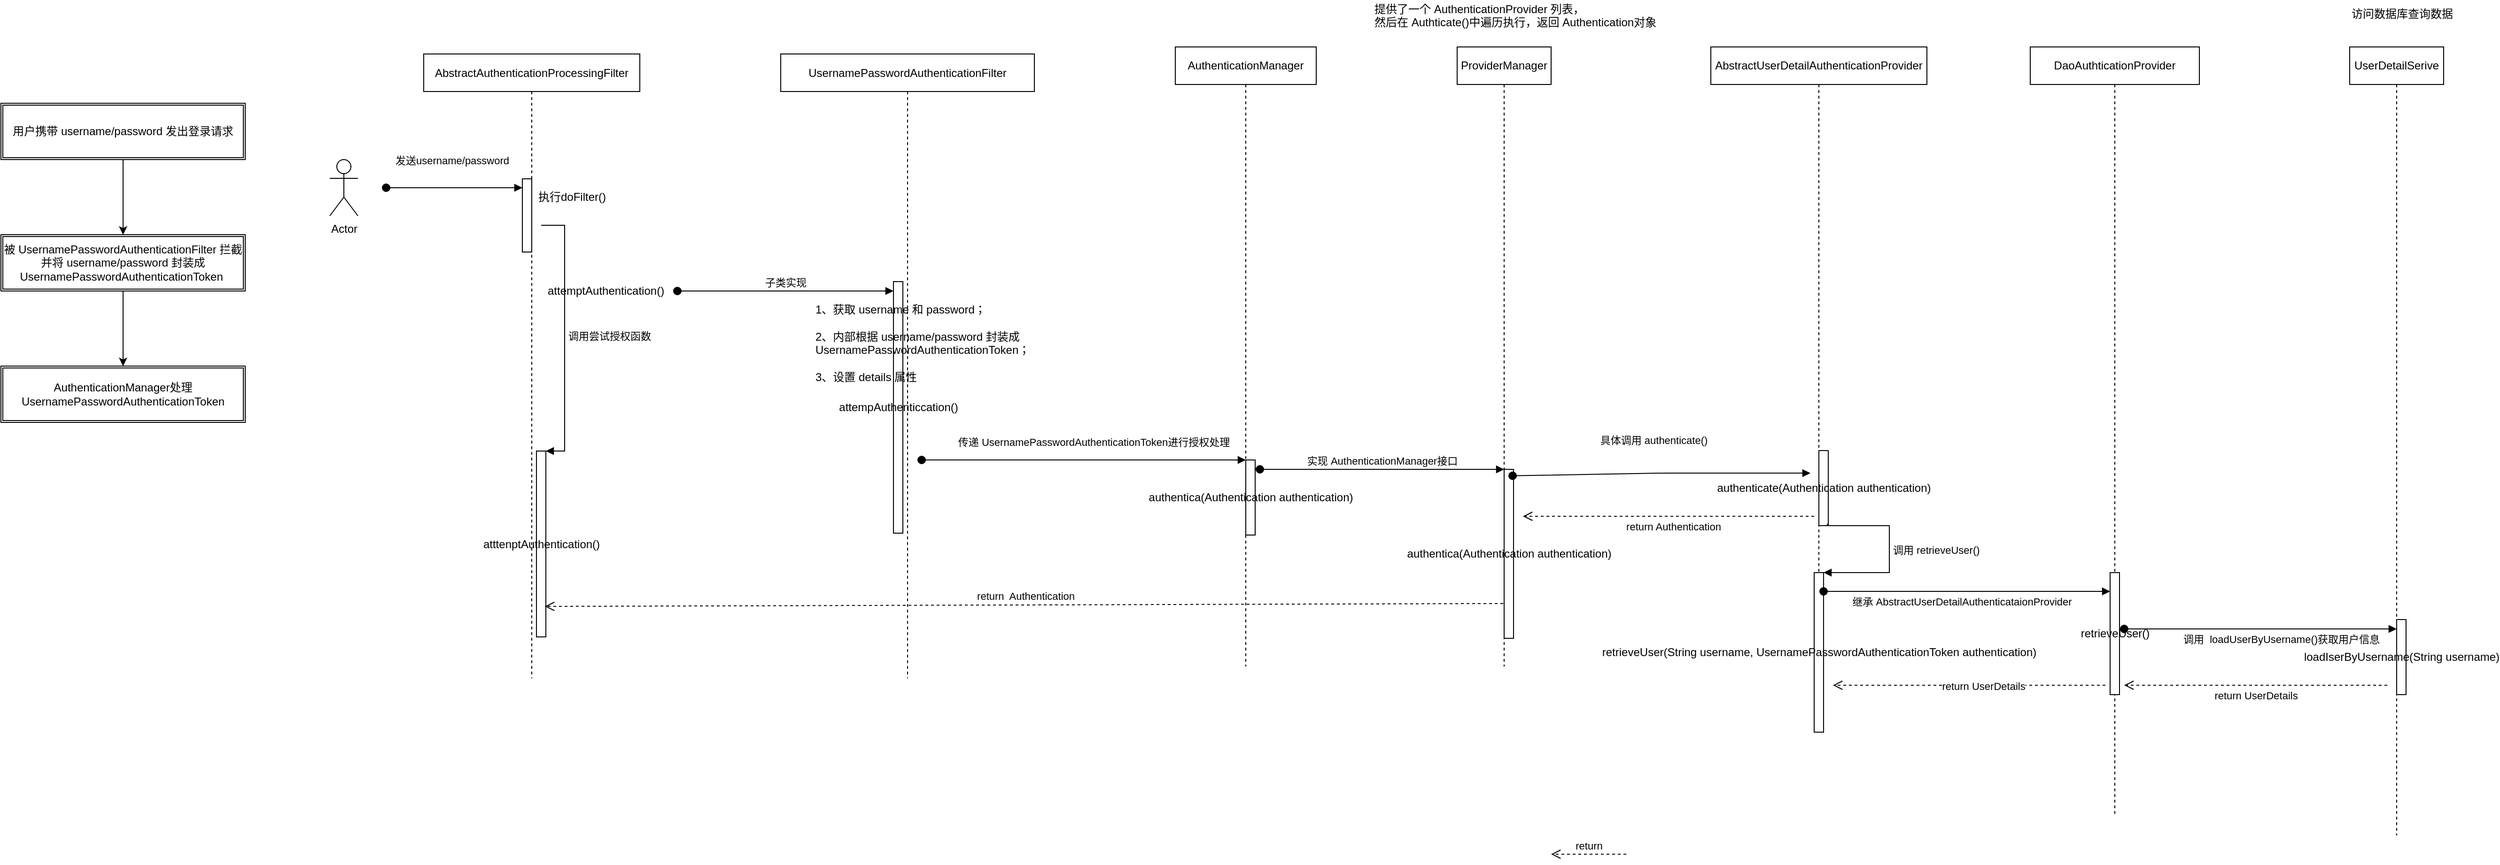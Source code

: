 <mxfile version="12.2.4" pages="1"><diagram id="n304T7NP50uIU3bIEmcj" name="Page-1"><mxGraphModel dx="1529" dy="803" grid="1" gridSize="10" guides="1" tooltips="1" connect="1" arrows="1" fold="1" page="1" pageScale="1" pageWidth="827" pageHeight="1169" math="0" shadow="0"><root><mxCell id="0"/><mxCell id="1" parent="0"/><mxCell id="7" value="用户携带 username/password 发出登录请求" style="shape=ext;double=1;rounded=0;whiteSpace=wrap;html=1;" parent="1" vertex="1"><mxGeometry x="230" y="140" width="260" height="60" as="geometry"/></mxCell><mxCell id="8" value="" style="endArrow=classic;html=1;exitX=0.5;exitY=1;exitDx=0;exitDy=0;" parent="1" source="7" edge="1"><mxGeometry width="50" height="50" relative="1" as="geometry"><mxPoint x="230" y="270" as="sourcePoint"/><mxPoint x="360" y="280" as="targetPoint"/></mxGeometry></mxCell><mxCell id="11" style="edgeStyle=orthogonalEdgeStyle;rounded=0;orthogonalLoop=1;jettySize=auto;html=1;exitX=0.5;exitY=1;exitDx=0;exitDy=0;" parent="1" source="9" target="10" edge="1"><mxGeometry relative="1" as="geometry"><Array as="points"><mxPoint x="360" y="380"/><mxPoint x="360" y="380"/></Array></mxGeometry></mxCell><mxCell id="9" value="被 UsernamePasswordAuthenticationFilter 拦截并将 username/password 封装成 UsernamePasswordAuthenticationToken&amp;nbsp;" style="shape=ext;double=1;rounded=0;whiteSpace=wrap;html=1;" parent="1" vertex="1"><mxGeometry x="230" y="280" width="260" height="60" as="geometry"/></mxCell><mxCell id="10" value="AuthenticationManager处理 UsernamePasswordAuthenticationToken" style="shape=ext;double=1;rounded=0;whiteSpace=wrap;html=1;" parent="1" vertex="1"><mxGeometry x="230" y="420" width="260" height="60" as="geometry"/></mxCell><mxCell id="15" value="UsernamePasswordAuthenticationFilter&lt;br&gt;" style="shape=umlLifeline;perimeter=lifelinePerimeter;whiteSpace=wrap;html=1;container=1;collapsible=0;recursiveResize=0;outlineConnect=0;" parent="1" vertex="1"><mxGeometry x="1060" y="87.5" width="270" height="665" as="geometry"/></mxCell><mxCell id="40" value="attempAuthenticcation()" style="html=1;points=[];perimeter=orthogonalPerimeter;" parent="15" vertex="1"><mxGeometry x="120" y="242.5" width="10" height="268" as="geometry"/></mxCell><mxCell id="43" value="1、获取 username 和 password；&lt;br&gt;&lt;br&gt;2、内部根据 username/password 封装成 &lt;br&gt;UsernamePasswordAuthenticationToken；&lt;br&gt;&lt;br&gt;3、设置 details 属性" style="text;html=1;resizable=0;points=[];autosize=1;align=left;verticalAlign=top;spacingTop=-4;" parent="15" vertex="1"><mxGeometry x="35" y="262.5" width="240" height="90" as="geometry"/></mxCell><mxCell id="16" value="AbstractAuthenticationProcessingFilter" style="shape=umlLifeline;perimeter=lifelinePerimeter;whiteSpace=wrap;html=1;container=1;collapsible=0;recursiveResize=0;outlineConnect=0;" parent="1" vertex="1"><mxGeometry x="680" y="87.5" width="230" height="665" as="geometry"/></mxCell><mxCell id="19" value="" style="html=1;points=[];perimeter=orthogonalPerimeter;" parent="16" vertex="1"><mxGeometry x="105" y="133" width="10" height="78" as="geometry"/></mxCell><mxCell id="20" value="发送username/password" style="html=1;verticalAlign=bottom;startArrow=oval;endArrow=block;startSize=8;" parent="16" target="19" edge="1"><mxGeometry x="-0.035" y="20" relative="1" as="geometry"><mxPoint x="-40" y="142.5" as="sourcePoint"/><mxPoint as="offset"/></mxGeometry></mxCell><mxCell id="26" value="atttenptAuthentication()" style="html=1;points=[];perimeter=orthogonalPerimeter;" parent="16" vertex="1"><mxGeometry x="120" y="423" width="10" height="198" as="geometry"/></mxCell><mxCell id="27" value="调用尝试授权函数" style="edgeStyle=orthogonalEdgeStyle;html=1;align=left;spacingLeft=2;endArrow=block;rounded=0;entryX=1;entryY=0;" parent="16" target="26" edge="1"><mxGeometry relative="1" as="geometry"><mxPoint x="125" y="182.5" as="sourcePoint"/><Array as="points"><mxPoint x="150" y="182.5"/></Array></mxGeometry></mxCell><mxCell id="17" value="AuthenticationManager" style="shape=umlLifeline;perimeter=lifelinePerimeter;whiteSpace=wrap;html=1;container=1;collapsible=0;recursiveResize=0;outlineConnect=0;" parent="1" vertex="1"><mxGeometry x="1480" y="80" width="150" height="660" as="geometry"/></mxCell><mxCell id="46" value="authentica(Authentication authentication)" style="html=1;points=[];perimeter=orthogonalPerimeter;" parent="17" vertex="1"><mxGeometry x="75" y="440" width="10" height="80" as="geometry"/></mxCell><mxCell id="47" value="传递 UsernamePasswordAuthenticationToken进行授权处理" style="html=1;verticalAlign=bottom;startArrow=oval;endArrow=block;startSize=8;" parent="17" target="46" edge="1"><mxGeometry x="0.059" y="10" relative="1" as="geometry"><mxPoint x="-270" y="440" as="sourcePoint"/><Array as="points"><mxPoint x="-70" y="440"/></Array><mxPoint as="offset"/></mxGeometry></mxCell><mxCell id="18" value="Actor" style="shape=umlActor;verticalLabelPosition=bottom;labelBackgroundColor=#ffffff;verticalAlign=top;html=1;" parent="1" vertex="1"><mxGeometry x="580" y="200" width="30" height="60" as="geometry"/></mxCell><mxCell id="23" value="执行doFilter()" style="text;html=1;resizable=0;points=[];autosize=1;align=left;verticalAlign=top;spacingTop=-4;" parent="1" vertex="1"><mxGeometry x="800" y="230" width="90" height="20" as="geometry"/></mxCell><mxCell id="28" value="attemptAuthentication()" style="text;html=1;resizable=0;points=[];autosize=1;align=left;verticalAlign=top;spacingTop=-4;" parent="1" vertex="1"><mxGeometry x="810" y="330" width="140" height="20" as="geometry"/></mxCell><mxCell id="41" value="子类实现" style="html=1;verticalAlign=bottom;startArrow=oval;endArrow=block;startSize=8;" parent="1" source="28" target="40" edge="1"><mxGeometry relative="1" as="geometry"><mxPoint x="1110" y="340" as="sourcePoint"/></mxGeometry></mxCell><mxCell id="48" value="ProviderManager" style="shape=umlLifeline;perimeter=lifelinePerimeter;whiteSpace=wrap;html=1;container=1;collapsible=0;recursiveResize=0;outlineConnect=0;" parent="1" vertex="1"><mxGeometry x="1780" y="80" width="100" height="660" as="geometry"/></mxCell><mxCell id="49" value="authentica(Authentication authentication)" style="html=1;points=[];perimeter=orthogonalPerimeter;" parent="48" vertex="1"><mxGeometry x="50" y="450" width="10" height="180" as="geometry"/></mxCell><mxCell id="50" value="实现 AuthenticationManager接口" style="html=1;verticalAlign=bottom;startArrow=oval;endArrow=block;startSize=8;" parent="48" target="49" edge="1"><mxGeometry relative="1" as="geometry"><mxPoint x="-210" y="450" as="sourcePoint"/></mxGeometry></mxCell><mxCell id="53" value="提供了一个 AuthenticationProvider 列表，&lt;br&gt;然后在 Authticate()中遍历执行，返回 Authentication对象" style="text;html=1;resizable=0;points=[];autosize=1;align=left;verticalAlign=top;spacingTop=-4;" parent="1" vertex="1"><mxGeometry x="1690" y="30" width="320" height="30" as="geometry"/></mxCell><mxCell id="54" value="AbstractUserDetailAuthenticationProvider" style="shape=umlLifeline;perimeter=lifelinePerimeter;whiteSpace=wrap;html=1;container=1;collapsible=0;recursiveResize=0;outlineConnect=0;" parent="1" vertex="1"><mxGeometry x="2050" y="80" width="230" height="730" as="geometry"/></mxCell><mxCell id="55" value="authenticate(Authentication authentication)" style="html=1;points=[];perimeter=orthogonalPerimeter;" parent="54" vertex="1"><mxGeometry x="115" y="430" width="10" height="80" as="geometry"/></mxCell><mxCell id="60" value="retrieveUser(String username, UsernamePasswordAuthenticationToken authentication)" style="html=1;points=[];perimeter=orthogonalPerimeter;" parent="54" vertex="1"><mxGeometry x="110" y="560" width="10" height="170" as="geometry"/></mxCell><mxCell id="61" value="调用 retrieveUser()" style="edgeStyle=orthogonalEdgeStyle;html=1;align=left;spacingLeft=2;endArrow=block;rounded=0;entryX=1;entryY=0;exitX=0.9;exitY=0.975;exitDx=0;exitDy=0;exitPerimeter=0;" parent="54" source="55" target="60" edge="1"><mxGeometry relative="1" as="geometry"><mxPoint x="165" y="510" as="sourcePoint"/><Array as="points"><mxPoint x="124" y="510"/><mxPoint x="190" y="510"/><mxPoint x="190" y="560"/></Array></mxGeometry></mxCell><mxCell id="74" value="return Authentication" style="html=1;verticalAlign=bottom;endArrow=open;dashed=1;endSize=8;" parent="54" edge="1"><mxGeometry x="-0.032" y="20" relative="1" as="geometry"><mxPoint x="110" y="500" as="sourcePoint"/><mxPoint x="-200" y="500" as="targetPoint"/><mxPoint as="offset"/></mxGeometry></mxCell><mxCell id="56" value="具体调用 authenticate()" style="html=1;verticalAlign=bottom;startArrow=oval;endArrow=block;startSize=8;exitX=0.9;exitY=0.038;exitDx=0;exitDy=0;exitPerimeter=0;" parent="1" source="49" edge="1"><mxGeometry x="-0.049" y="26" relative="1" as="geometry"><mxPoint x="2105" y="584" as="sourcePoint"/><mxPoint x="2156" y="534" as="targetPoint"/><Array as="points"><mxPoint x="2000" y="534"/></Array><mxPoint as="offset"/></mxGeometry></mxCell><mxCell id="57" value="DaoAuthticationProvider&lt;br&gt;" style="shape=umlLifeline;perimeter=lifelinePerimeter;whiteSpace=wrap;html=1;container=1;collapsible=0;recursiveResize=0;outlineConnect=0;" parent="1" vertex="1"><mxGeometry x="2390" y="80" width="180" height="820" as="geometry"/></mxCell><mxCell id="64" value="retrieveUser()" style="html=1;points=[];perimeter=orthogonalPerimeter;" parent="57" vertex="1"><mxGeometry x="85" y="560" width="10" height="130" as="geometry"/></mxCell><mxCell id="73" value="return UserDetails" style="html=1;verticalAlign=bottom;endArrow=open;dashed=1;endSize=8;" parent="57" edge="1"><mxGeometry x="-0.103" y="10" relative="1" as="geometry"><mxPoint x="80" y="680" as="sourcePoint"/><mxPoint x="-210" y="680" as="targetPoint"/><mxPoint as="offset"/></mxGeometry></mxCell><mxCell id="65" value="继承 AbstractUserDetailAuthenticataionProvider" style="html=1;verticalAlign=bottom;startArrow=oval;endArrow=block;startSize=8;" parent="1" source="60" target="64" edge="1"><mxGeometry x="-0.035" y="-20" relative="1" as="geometry"><mxPoint x="2180" y="700" as="sourcePoint"/><Array as="points"><mxPoint x="2250" y="660"/></Array><mxPoint as="offset"/></mxGeometry></mxCell><mxCell id="66" value="UserDetailSerive" style="shape=umlLifeline;perimeter=lifelinePerimeter;whiteSpace=wrap;html=1;container=1;collapsible=0;recursiveResize=0;outlineConnect=0;" parent="1" vertex="1"><mxGeometry x="2730" y="80" width="100" height="840" as="geometry"/></mxCell><mxCell id="69" value="调用&amp;nbsp; loadUserByUsername()获取用户信息" style="html=1;verticalAlign=bottom;startArrow=oval;endArrow=block;startSize=8;" parent="66" target="68" edge="1"><mxGeometry x="0.152" y="-20" relative="1" as="geometry"><mxPoint x="-240" y="620" as="sourcePoint"/><mxPoint as="offset"/></mxGeometry></mxCell><mxCell id="67" value="访问数据库查询数据" style="text;html=1;resizable=0;points=[];autosize=1;align=left;verticalAlign=top;spacingTop=-4;" parent="1" vertex="1"><mxGeometry x="2730" y="35" width="120" height="20" as="geometry"/></mxCell><mxCell id="68" value="loadIserByUsername(String username)" style="html=1;points=[];perimeter=orthogonalPerimeter;" parent="1" vertex="1"><mxGeometry x="2780" y="690" width="10" height="80" as="geometry"/></mxCell><mxCell id="71" value="return" style="html=1;verticalAlign=bottom;endArrow=open;dashed=1;endSize=8;" parent="1" edge="1"><mxGeometry relative="1" as="geometry"><mxPoint x="1960" y="940" as="sourcePoint"/><mxPoint x="1880" y="940" as="targetPoint"/></mxGeometry></mxCell><mxCell id="72" value="return UserDetails&lt;br&gt;" style="html=1;verticalAlign=bottom;endArrow=open;dashed=1;endSize=8;" parent="1" edge="1"><mxGeometry y="20" relative="1" as="geometry"><mxPoint x="2770" y="760" as="sourcePoint"/><mxPoint x="2490" y="760" as="targetPoint"/><Array as="points"><mxPoint x="2630" y="760"/></Array><mxPoint as="offset"/></mxGeometry></mxCell><mxCell id="77" value="&amp;nbsp;return&amp;nbsp; Authentication" style="html=1;verticalAlign=bottom;endArrow=open;dashed=1;endSize=8;exitX=-0.1;exitY=0.794;exitDx=0;exitDy=0;exitPerimeter=0;entryX=0.9;entryY=0.836;entryDx=0;entryDy=0;entryPerimeter=0;" parent="1" source="49" target="26" edge="1"><mxGeometry relative="1" as="geometry"><mxPoint x="1830" y="680" as="sourcePoint"/><mxPoint x="820" y="690" as="targetPoint"/></mxGeometry></mxCell></root></mxGraphModel></diagram></mxfile>